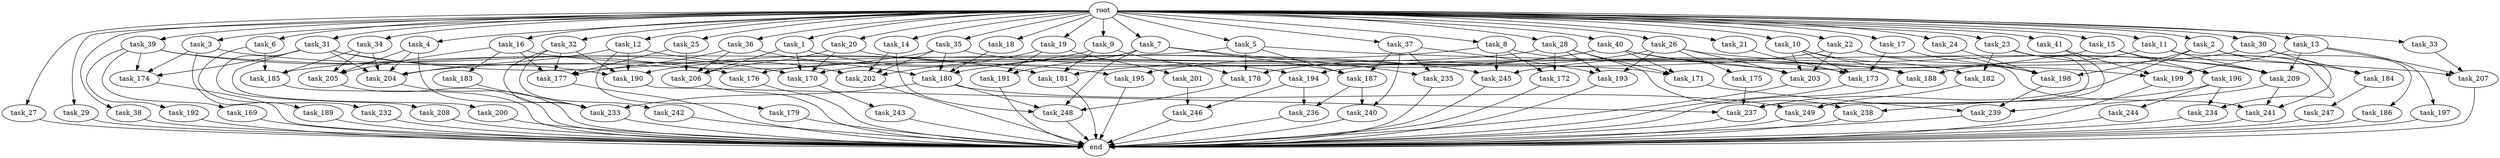 digraph G {
  root [size="0.000000"];
  task_1 [size="102.400000"];
  task_2 [size="102.400000"];
  task_3 [size="102.400000"];
  task_4 [size="102.400000"];
  task_5 [size="102.400000"];
  task_6 [size="102.400000"];
  task_7 [size="102.400000"];
  task_8 [size="102.400000"];
  task_9 [size="102.400000"];
  task_10 [size="102.400000"];
  task_11 [size="102.400000"];
  task_12 [size="102.400000"];
  task_13 [size="102.400000"];
  task_14 [size="102.400000"];
  task_15 [size="102.400000"];
  task_16 [size="102.400000"];
  task_17 [size="102.400000"];
  task_18 [size="102.400000"];
  task_19 [size="102.400000"];
  task_20 [size="102.400000"];
  task_21 [size="102.400000"];
  task_22 [size="102.400000"];
  task_23 [size="102.400000"];
  task_24 [size="102.400000"];
  task_25 [size="102.400000"];
  task_26 [size="102.400000"];
  task_27 [size="102.400000"];
  task_28 [size="102.400000"];
  task_29 [size="102.400000"];
  task_30 [size="102.400000"];
  task_31 [size="102.400000"];
  task_32 [size="102.400000"];
  task_33 [size="102.400000"];
  task_34 [size="102.400000"];
  task_35 [size="102.400000"];
  task_36 [size="102.400000"];
  task_37 [size="102.400000"];
  task_38 [size="102.400000"];
  task_39 [size="102.400000"];
  task_40 [size="102.400000"];
  task_41 [size="102.400000"];
  task_169 [size="42090679500.800003"];
  task_170 [size="166644731084.800018"];
  task_171 [size="135720966553.600006"];
  task_172 [size="63565515980.800003"];
  task_173 [size="127990025420.800003"];
  task_174 [size="115105123532.800003"];
  task_175 [size="69578470195.199997"];
  task_176 [size="84181359001.600006"];
  task_177 [size="62706522521.600006"];
  task_178 [size="108233175859.200012"];
  task_179 [size="21474836480.000000"];
  task_180 [size="121977071206.400009"];
  task_181 [size="124554051584.000000"];
  task_182 [size="77309411328.000000"];
  task_183 [size="3435973836.800000"];
  task_184 [size="52398601011.200005"];
  task_185 [size="116823110451.200012"];
  task_186 [size="30923764531.200001"];
  task_187 [size="114246130073.600006"];
  task_188 [size="14602888806.400002"];
  task_189 [size="42090679500.800003"];
  task_190 [size="73873437491.199997"];
  task_191 [size="27487790694.400002"];
  task_192 [size="42090679500.800003"];
  task_193 [size="181247619891.200012"];
  task_194 [size="34359738368.000000"];
  task_195 [size="171798691840.000000"];
  task_196 [size="73014444032.000000"];
  task_197 [size="54975581388.800003"];
  task_198 [size="97066260889.600006"];
  task_199 [size="148605868441.600006"];
  task_200 [size="30923764531.200001"];
  task_201 [size="13743895347.200001"];
  task_202 [size="69578470195.199997"];
  task_203 [size="129708012339.200012"];
  task_204 [size="128849018880.000000"];
  task_205 [size="76450417868.800003"];
  task_206 [size="139156940390.399994"];
  task_207 [size="127990025420.800003"];
  task_208 [size="30923764531.200001"];
  task_209 [size="131425999257.600006"];
  task_232 [size="54975581388.800003"];
  task_233 [size="139156940390.399994"];
  task_234 [size="45526653337.600006"];
  task_235 [size="83322365542.400009"];
  task_236 [size="109951162777.600006"];
  task_237 [size="136579960012.800003"];
  task_238 [size="84181359001.600006"];
  task_239 [size="186401580646.400024"];
  task_240 [size="124554051584.000000"];
  task_241 [size="121977071206.400009"];
  task_242 [size="13743895347.200001"];
  task_243 [size="21474836480.000000"];
  task_244 [size="42090679500.800003"];
  task_245 [size="67001489817.600006"];
  task_246 [size="140874927308.800018"];
  task_247 [size="13743895347.200001"];
  task_248 [size="156336809574.399994"];
  task_249 [size="119400090828.800003"];
  end [size="0.000000"];

  root -> task_1 [size="1.000000"];
  root -> task_2 [size="1.000000"];
  root -> task_3 [size="1.000000"];
  root -> task_4 [size="1.000000"];
  root -> task_5 [size="1.000000"];
  root -> task_6 [size="1.000000"];
  root -> task_7 [size="1.000000"];
  root -> task_8 [size="1.000000"];
  root -> task_9 [size="1.000000"];
  root -> task_10 [size="1.000000"];
  root -> task_11 [size="1.000000"];
  root -> task_12 [size="1.000000"];
  root -> task_13 [size="1.000000"];
  root -> task_14 [size="1.000000"];
  root -> task_15 [size="1.000000"];
  root -> task_16 [size="1.000000"];
  root -> task_17 [size="1.000000"];
  root -> task_18 [size="1.000000"];
  root -> task_19 [size="1.000000"];
  root -> task_20 [size="1.000000"];
  root -> task_21 [size="1.000000"];
  root -> task_22 [size="1.000000"];
  root -> task_23 [size="1.000000"];
  root -> task_24 [size="1.000000"];
  root -> task_25 [size="1.000000"];
  root -> task_26 [size="1.000000"];
  root -> task_27 [size="1.000000"];
  root -> task_28 [size="1.000000"];
  root -> task_29 [size="1.000000"];
  root -> task_30 [size="1.000000"];
  root -> task_31 [size="1.000000"];
  root -> task_32 [size="1.000000"];
  root -> task_33 [size="1.000000"];
  root -> task_34 [size="1.000000"];
  root -> task_35 [size="1.000000"];
  root -> task_36 [size="1.000000"];
  root -> task_37 [size="1.000000"];
  root -> task_38 [size="1.000000"];
  root -> task_39 [size="1.000000"];
  root -> task_40 [size="1.000000"];
  root -> task_41 [size="1.000000"];
  task_1 -> task_170 [size="838860800.000000"];
  task_1 -> task_195 [size="838860800.000000"];
  task_1 -> task_206 [size="838860800.000000"];
  task_2 -> task_184 [size="209715200.000000"];
  task_2 -> task_198 [size="209715200.000000"];
  task_2 -> task_237 [size="209715200.000000"];
  task_2 -> task_241 [size="209715200.000000"];
  task_3 -> task_170 [size="411041792.000000"];
  task_3 -> task_174 [size="411041792.000000"];
  task_3 -> task_189 [size="411041792.000000"];
  task_4 -> task_204 [size="411041792.000000"];
  task_4 -> task_205 [size="411041792.000000"];
  task_4 -> task_233 [size="411041792.000000"];
  task_5 -> task_178 [size="301989888.000000"];
  task_5 -> task_185 [size="301989888.000000"];
  task_5 -> task_187 [size="301989888.000000"];
  task_5 -> task_207 [size="301989888.000000"];
  task_6 -> task_185 [size="536870912.000000"];
  task_6 -> task_232 [size="536870912.000000"];
  task_7 -> task_187 [size="134217728.000000"];
  task_7 -> task_191 [size="134217728.000000"];
  task_7 -> task_235 [size="134217728.000000"];
  task_7 -> task_248 [size="134217728.000000"];
  task_8 -> task_172 [size="209715200.000000"];
  task_8 -> task_180 [size="209715200.000000"];
  task_8 -> task_203 [size="209715200.000000"];
  task_8 -> task_245 [size="209715200.000000"];
  task_9 -> task_178 [size="75497472.000000"];
  task_9 -> task_181 [size="75497472.000000"];
  task_9 -> task_190 [size="75497472.000000"];
  task_10 -> task_173 [size="75497472.000000"];
  task_10 -> task_182 [size="75497472.000000"];
  task_10 -> task_188 [size="75497472.000000"];
  task_10 -> task_203 [size="75497472.000000"];
  task_11 -> task_188 [size="33554432.000000"];
  task_11 -> task_209 [size="33554432.000000"];
  task_11 -> task_234 [size="33554432.000000"];
  task_12 -> task_179 [size="209715200.000000"];
  task_12 -> task_190 [size="209715200.000000"];
  task_12 -> task_202 [size="209715200.000000"];
  task_12 -> task_204 [size="209715200.000000"];
  task_13 -> task_197 [size="536870912.000000"];
  task_13 -> task_199 [size="536870912.000000"];
  task_13 -> task_207 [size="536870912.000000"];
  task_13 -> task_209 [size="536870912.000000"];
  task_14 -> task_202 [size="301989888.000000"];
  task_14 -> task_248 [size="301989888.000000"];
  task_15 -> task_196 [size="33554432.000000"];
  task_15 -> task_209 [size="33554432.000000"];
  task_15 -> task_245 [size="33554432.000000"];
  task_16 -> task_177 [size="33554432.000000"];
  task_16 -> task_183 [size="33554432.000000"];
  task_16 -> task_194 [size="33554432.000000"];
  task_16 -> task_205 [size="33554432.000000"];
  task_17 -> task_173 [size="301989888.000000"];
  task_17 -> task_198 [size="301989888.000000"];
  task_18 -> task_180 [size="536870912.000000"];
  task_19 -> task_191 [size="134217728.000000"];
  task_19 -> task_201 [size="134217728.000000"];
  task_19 -> task_202 [size="134217728.000000"];
  task_20 -> task_170 [size="75497472.000000"];
  task_20 -> task_171 [size="75497472.000000"];
  task_20 -> task_206 [size="75497472.000000"];
  task_21 -> task_173 [size="33554432.000000"];
  task_22 -> task_170 [size="301989888.000000"];
  task_22 -> task_198 [size="301989888.000000"];
  task_22 -> task_203 [size="301989888.000000"];
  task_22 -> task_241 [size="301989888.000000"];
  task_23 -> task_182 [size="679477248.000000"];
  task_23 -> task_196 [size="679477248.000000"];
  task_23 -> task_237 [size="679477248.000000"];
  task_24 -> task_198 [size="134217728.000000"];
  task_25 -> task_177 [size="33554432.000000"];
  task_25 -> task_206 [size="33554432.000000"];
  task_26 -> task_175 [size="679477248.000000"];
  task_26 -> task_178 [size="679477248.000000"];
  task_26 -> task_193 [size="679477248.000000"];
  task_26 -> task_203 [size="679477248.000000"];
  task_26 -> task_209 [size="679477248.000000"];
  task_27 -> end [size="1.000000"];
  task_28 -> task_171 [size="411041792.000000"];
  task_28 -> task_172 [size="411041792.000000"];
  task_28 -> task_176 [size="411041792.000000"];
  task_28 -> task_193 [size="411041792.000000"];
  task_28 -> task_238 [size="411041792.000000"];
  task_29 -> end [size="1.000000"];
  task_30 -> task_184 [size="301989888.000000"];
  task_30 -> task_186 [size="301989888.000000"];
  task_30 -> task_194 [size="301989888.000000"];
  task_31 -> task_174 [size="301989888.000000"];
  task_31 -> task_181 [size="301989888.000000"];
  task_31 -> task_190 [size="301989888.000000"];
  task_31 -> task_200 [size="301989888.000000"];
  task_31 -> task_204 [size="301989888.000000"];
  task_31 -> task_208 [size="301989888.000000"];
  task_32 -> task_177 [size="134217728.000000"];
  task_32 -> task_190 [size="134217728.000000"];
  task_32 -> task_233 [size="134217728.000000"];
  task_32 -> task_242 [size="134217728.000000"];
  task_33 -> task_207 [size="411041792.000000"];
  task_34 -> task_185 [size="301989888.000000"];
  task_34 -> task_204 [size="301989888.000000"];
  task_34 -> task_205 [size="301989888.000000"];
  task_35 -> task_180 [size="33554432.000000"];
  task_35 -> task_188 [size="33554432.000000"];
  task_35 -> task_202 [size="33554432.000000"];
  task_35 -> task_204 [size="33554432.000000"];
  task_36 -> task_177 [size="411041792.000000"];
  task_36 -> task_180 [size="411041792.000000"];
  task_36 -> task_206 [size="411041792.000000"];
  task_37 -> task_187 [size="679477248.000000"];
  task_37 -> task_193 [size="679477248.000000"];
  task_37 -> task_235 [size="679477248.000000"];
  task_37 -> task_240 [size="679477248.000000"];
  task_38 -> end [size="1.000000"];
  task_39 -> task_169 [size="411041792.000000"];
  task_39 -> task_174 [size="411041792.000000"];
  task_39 -> task_176 [size="411041792.000000"];
  task_39 -> task_192 [size="411041792.000000"];
  task_39 -> task_245 [size="411041792.000000"];
  task_40 -> task_171 [size="838860800.000000"];
  task_40 -> task_173 [size="838860800.000000"];
  task_40 -> task_181 [size="838860800.000000"];
  task_40 -> task_195 [size="838860800.000000"];
  task_40 -> task_199 [size="838860800.000000"];
  task_41 -> task_199 [size="75497472.000000"];
  task_41 -> task_249 [size="75497472.000000"];
  task_169 -> end [size="1.000000"];
  task_170 -> task_243 [size="209715200.000000"];
  task_171 -> task_239 [size="301989888.000000"];
  task_172 -> end [size="1.000000"];
  task_173 -> end [size="1.000000"];
  task_174 -> end [size="1.000000"];
  task_175 -> task_237 [size="411041792.000000"];
  task_176 -> end [size="1.000000"];
  task_177 -> end [size="1.000000"];
  task_178 -> task_248 [size="411041792.000000"];
  task_179 -> end [size="1.000000"];
  task_180 -> task_233 [size="679477248.000000"];
  task_180 -> task_248 [size="679477248.000000"];
  task_180 -> task_249 [size="679477248.000000"];
  task_181 -> end [size="1.000000"];
  task_182 -> task_249 [size="411041792.000000"];
  task_183 -> task_233 [size="134217728.000000"];
  task_184 -> task_247 [size="134217728.000000"];
  task_185 -> end [size="1.000000"];
  task_186 -> end [size="1.000000"];
  task_187 -> task_236 [size="536870912.000000"];
  task_187 -> task_240 [size="536870912.000000"];
  task_188 -> end [size="1.000000"];
  task_189 -> end [size="1.000000"];
  task_190 -> task_237 [size="33554432.000000"];
  task_191 -> end [size="1.000000"];
  task_192 -> end [size="1.000000"];
  task_193 -> end [size="1.000000"];
  task_194 -> task_236 [size="536870912.000000"];
  task_194 -> task_246 [size="536870912.000000"];
  task_195 -> end [size="1.000000"];
  task_196 -> task_234 [size="411041792.000000"];
  task_196 -> task_238 [size="411041792.000000"];
  task_196 -> task_244 [size="411041792.000000"];
  task_197 -> end [size="1.000000"];
  task_198 -> task_239 [size="838860800.000000"];
  task_199 -> end [size="1.000000"];
  task_200 -> end [size="1.000000"];
  task_201 -> task_246 [size="838860800.000000"];
  task_202 -> end [size="1.000000"];
  task_203 -> end [size="1.000000"];
  task_204 -> end [size="1.000000"];
  task_205 -> end [size="1.000000"];
  task_206 -> end [size="1.000000"];
  task_207 -> end [size="1.000000"];
  task_208 -> end [size="1.000000"];
  task_209 -> task_239 [size="679477248.000000"];
  task_209 -> task_241 [size="679477248.000000"];
  task_232 -> end [size="1.000000"];
  task_233 -> end [size="1.000000"];
  task_234 -> end [size="1.000000"];
  task_235 -> end [size="1.000000"];
  task_236 -> end [size="1.000000"];
  task_237 -> end [size="1.000000"];
  task_238 -> end [size="1.000000"];
  task_239 -> end [size="1.000000"];
  task_240 -> end [size="1.000000"];
  task_241 -> end [size="1.000000"];
  task_242 -> end [size="1.000000"];
  task_243 -> end [size="1.000000"];
  task_244 -> end [size="1.000000"];
  task_245 -> end [size="1.000000"];
  task_246 -> end [size="1.000000"];
  task_247 -> end [size="1.000000"];
  task_248 -> end [size="1.000000"];
  task_249 -> end [size="1.000000"];
}
